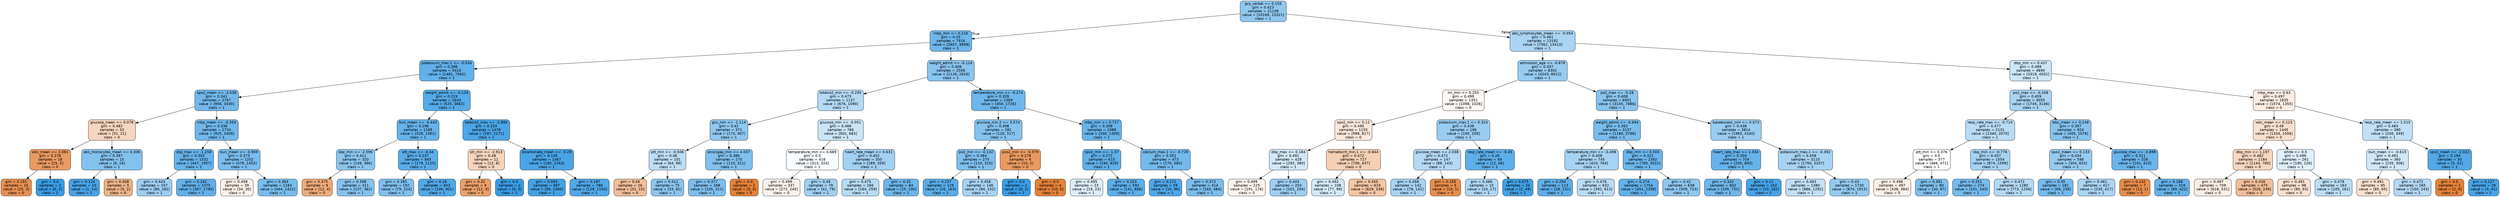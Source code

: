 digraph Tree {
node [shape=box, style="filled, rounded", color="black", fontname="helvetica"] ;
edge [fontname="helvetica"] ;
0 [label="gcs_verbal <= 0.155\ngini = 0.423\nsamples = 21108\nvalue = [10169, 23321]\nclass = 1", fillcolor="#8fc8f0"] ;
1 [label="mbp_min <= 0.216\ngini = 0.33\nsamples = 7916\nvalue = [2607, 9908]\nclass = 1", fillcolor="#6db7ec"] ;
0 -> 1 [labeldistance=2.5, labelangle=45, headlabel="True"] ;
2 [label="potassium_max.1 <= -0.034\ngini = 0.286\nsamples = 5410\nvalue = [1481, 7092]\nclass = 1", fillcolor="#62b1ea"] ;
1 -> 2 ;
3 [label="spo2_mean <= -3.539\ngini = 0.341\nsamples = 2767\nvalue = [956, 3430]\nclass = 1", fillcolor="#70b8ec"] ;
2 -> 3 ;
4 [label="glucose_mean <= 0.078\ngini = 0.482\nsamples = 33\nvalue = [31, 21]\nclass = 0", fillcolor="#f7d6bf"] ;
3 -> 4 ;
5 [label="wbc_mean <= 2.081\ngini = 0.278\nsamples = 18\nvalue = [25, 5]\nclass = 0", fillcolor="#ea9a61"] ;
4 -> 5 ;
6 [label="gini = 0.191\nsamples = 16\nvalue = [25, 3]\nclass = 0", fillcolor="#e89051"] ;
5 -> 6 ;
7 [label="gini = 0.0\nsamples = 2\nvalue = [0, 2]\nclass = 1", fillcolor="#399de5"] ;
5 -> 7 ;
8 [label="abs_monocytes_mean <= 0.306\ngini = 0.397\nsamples = 15\nvalue = [6, 16]\nclass = 1", fillcolor="#83c2ef"] ;
4 -> 8 ;
9 [label="gini = 0.124\nsamples = 10\nvalue = [1, 14]\nclass = 1", fillcolor="#47a4e7"] ;
8 -> 9 ;
10 [label="gini = 0.408\nsamples = 5\nvalue = [5, 2]\nclass = 0", fillcolor="#efb388"] ;
8 -> 10 ;
11 [label="mbp_mean <= -0.354\ngini = 0.336\nsamples = 2734\nvalue = [925, 3409]\nclass = 1", fillcolor="#6fb8ec"] ;
3 -> 11 ;
12 [label="sbp_max <= -1.258\ngini = 0.303\nsamples = 1532\nvalue = [447, 1957]\nclass = 1", fillcolor="#66b3eb"] ;
11 -> 12 ;
13 [label="gini = 0.443\nsamples = 157\nvalue = [80, 162]\nclass = 1", fillcolor="#9bcdf2"] ;
12 -> 13 ;
14 [label="gini = 0.282\nsamples = 1375\nvalue = [367, 1795]\nclass = 1", fillcolor="#61b1ea"] ;
12 -> 14 ;
15 [label="bun_mean <= -0.909\ngini = 0.373\nsamples = 1202\nvalue = [478, 1452]\nclass = 1", fillcolor="#7abdee"] ;
11 -> 15 ;
16 [label="gini = 0.498\nsamples = 39\nvalue = [34, 30]\nclass = 0", fillcolor="#fcf0e8"] ;
15 -> 16 ;
17 [label="gini = 0.363\nsamples = 1163\nvalue = [444, 1422]\nclass = 1", fillcolor="#77bced"] ;
15 -> 17 ;
18 [label="weight_admit <= -0.128\ngini = 0.219\nsamples = 2643\nvalue = [525, 3662]\nclass = 1", fillcolor="#55abe9"] ;
2 -> 18 ;
19 [label="bun_mean <= -0.443\ngini = 0.296\nsamples = 1165\nvalue = [328, 1491]\nclass = 1", fillcolor="#65b3eb"] ;
18 -> 19 ;
20 [label="sbp_min <= -2.596\ngini = 0.411\nsamples = 320\nvalue = [149, 366]\nclass = 1", fillcolor="#8ac5f0"] ;
19 -> 20 ;
21 [label="gini = 0.375\nsamples = 9\nvalue = [12, 4]\nclass = 0", fillcolor="#eeab7b"] ;
20 -> 21 ;
22 [label="gini = 0.398\nsamples = 311\nvalue = [137, 362]\nclass = 1", fillcolor="#84c2ef"] ;
20 -> 22 ;
23 [label="ptt_max <= -0.44\ngini = 0.237\nsamples = 845\nvalue = [179, 1125]\nclass = 1", fillcolor="#59ade9"] ;
19 -> 23 ;
24 [label="gini = 0.385\nsamples = 192\nvalue = [79, 224]\nclass = 1", fillcolor="#7fc0ee"] ;
23 -> 24 ;
25 [label="gini = 0.18\nsamples = 653\nvalue = [100, 901]\nclass = 1", fillcolor="#4fa8e8"] ;
23 -> 25 ;
26 [label="totalco2_max <= -2.894\ngini = 0.153\nsamples = 1478\nvalue = [197, 2171]\nclass = 1", fillcolor="#4ba6e7"] ;
18 -> 26 ;
27 [label="ph_min <= -2.913\ngini = 0.48\nsamples = 11\nvalue = [12, 8]\nclass = 0", fillcolor="#f6d5bd"] ;
26 -> 27 ;
28 [label="gini = 0.32\nsamples = 9\nvalue = [12, 3]\nclass = 0", fillcolor="#eca06a"] ;
27 -> 28 ;
29 [label="gini = 0.0\nsamples = 2\nvalue = [0, 5]\nclass = 1", fillcolor="#399de5"] ;
27 -> 29 ;
30 [label="bicarbonate_mean <= -0.29\ngini = 0.145\nsamples = 1467\nvalue = [185, 2163]\nclass = 1", fillcolor="#4aa5e7"] ;
26 -> 30 ;
31 [label="gini = 0.095\nsamples = 687\nvalue = [56, 1060]\nclass = 1", fillcolor="#43a2e6"] ;
30 -> 31 ;
32 [label="gini = 0.187\nsamples = 780\nvalue = [129, 1103]\nclass = 1", fillcolor="#50a8e8"] ;
30 -> 32 ;
33 [label="weight_admit <= -0.124\ngini = 0.408\nsamples = 2506\nvalue = [1126, 2816]\nclass = 1", fillcolor="#88c4ef"] ;
1 -> 33 ;
34 [label="totalco2_min <= -0.295\ngini = 0.473\nsamples = 1137\nvalue = [676, 1090]\nclass = 1", fillcolor="#b4daf5"] ;
33 -> 34 ;
35 [label="gcs_min <= -1.114\ngini = 0.42\nsamples = 371\nvalue = [174, 407]\nclass = 1", fillcolor="#8ec7f0"] ;
34 -> 35 ;
36 [label="ptt_min <= -0.506\ngini = 0.48\nsamples = 101\nvalue = [64, 96]\nclass = 1", fillcolor="#bddef6"] ;
35 -> 36 ;
37 [label="gini = 0.44\nsamples = 26\nvalue = [31, 15]\nclass = 0", fillcolor="#f2be99"] ;
36 -> 37 ;
38 [label="gini = 0.411\nsamples = 75\nvalue = [33, 81]\nclass = 1", fillcolor="#8ac5f0"] ;
36 -> 38 ;
39 [label="aniongap_min <= 4.037\ngini = 0.386\nsamples = 270\nvalue = [110, 311]\nclass = 1", fillcolor="#7fc0ee"] ;
35 -> 39 ;
40 [label="gini = 0.377\nsamples = 268\nvalue = [105, 311]\nclass = 1", fillcolor="#7cbeee"] ;
39 -> 40 ;
41 [label="gini = 0.0\nsamples = 2\nvalue = [5, 0]\nclass = 0", fillcolor="#e58139"] ;
39 -> 41 ;
42 [label="glucose_min <= -0.051\ngini = 0.488\nsamples = 766\nvalue = [502, 683]\nclass = 1", fillcolor="#cbe5f8"] ;
34 -> 42 ;
43 [label="temperature_min <= 0.689\ngini = 0.5\nsamples = 416\nvalue = [313, 324]\nclass = 1", fillcolor="#f8fcfe"] ;
42 -> 43 ;
44 [label="gini = 0.499\nsamples = 337\nvalue = [272, 245]\nclass = 0", fillcolor="#fcf2eb"] ;
43 -> 44 ;
45 [label="gini = 0.45\nsamples = 79\nvalue = [41, 79]\nclass = 1", fillcolor="#a0d0f2"] ;
43 -> 45 ;
46 [label="heart_rate_mean <= 0.631\ngini = 0.452\nsamples = 350\nvalue = [189, 359]\nclass = 1", fillcolor="#a1d1f3"] ;
42 -> 46 ;
47 [label="gini = 0.475\nsamples = 266\nvalue = [164, 259]\nclass = 1", fillcolor="#b6dbf5"] ;
46 -> 47 ;
48 [label="gini = 0.32\nsamples = 84\nvalue = [25, 100]\nclass = 1", fillcolor="#6ab6ec"] ;
46 -> 48 ;
49 [label="temperature_min <= -0.274\ngini = 0.328\nsamples = 1369\nvalue = [450, 1726]\nclass = 1", fillcolor="#6db7ec"] ;
33 -> 49 ;
50 [label="glucose_min.2 <= 3.574\ngini = 0.398\nsamples = 281\nvalue = [120, 317]\nclass = 1", fillcolor="#84c2ef"] ;
49 -> 50 ;
51 [label="po2_min <= -0.132\ngini = 0.384\nsamples = 275\nvalue = [110, 315]\nclass = 1", fillcolor="#7ebfee"] ;
50 -> 51 ;
52 [label="gini = 0.237\nsamples = 129\nvalue = [26, 163]\nclass = 1", fillcolor="#59ade9"] ;
51 -> 52 ;
53 [label="gini = 0.458\nsamples = 146\nvalue = [84, 152]\nclass = 1", fillcolor="#a6d3f3"] ;
51 -> 53 ;
54 [label="pco2_min <= -0.579\ngini = 0.278\nsamples = 6\nvalue = [10, 2]\nclass = 0", fillcolor="#ea9a61"] ;
50 -> 54 ;
55 [label="gini = 0.0\nsamples = 2\nvalue = [0, 2]\nclass = 1", fillcolor="#399de5"] ;
54 -> 55 ;
56 [label="gini = 0.0\nsamples = 4\nvalue = [10, 0]\nclass = 0", fillcolor="#e58139"] ;
54 -> 56 ;
57 [label="mbp_min <= 0.727\ngini = 0.308\nsamples = 1088\nvalue = [330, 1409]\nclass = 1", fillcolor="#67b4eb"] ;
49 -> 57 ;
58 [label="spo2_min <= -1.07\ngini = 0.271\nsamples = 615\nvalue = [160, 829]\nclass = 1", fillcolor="#5fb0ea"] ;
57 -> 58 ;
59 [label="gini = 0.495\nsamples = 23\nvalue = [19, 23]\nclass = 1", fillcolor="#ddeefa"] ;
58 -> 59 ;
60 [label="gini = 0.253\nsamples = 592\nvalue = [141, 806]\nclass = 1", fillcolor="#5caeea"] ;
58 -> 60 ;
61 [label="calcium_max.1 <= -0.728\ngini = 0.351\nsamples = 473\nvalue = [170, 580]\nclass = 1", fillcolor="#73baed"] ;
57 -> 61 ;
62 [label="gini = 0.171\nsamples = 59\nvalue = [10, 96]\nclass = 1", fillcolor="#4ea7e8"] ;
61 -> 62 ;
63 [label="gini = 0.373\nsamples = 414\nvalue = [160, 484]\nclass = 1", fillcolor="#7abdee"] ;
61 -> 63 ;
64 [label="abs_lymphocytes_mean <= -0.054\ngini = 0.461\nsamples = 13192\nvalue = [7562, 13413]\nclass = 1", fillcolor="#a9d4f4"] ;
0 -> 64 [labeldistance=2.5, labelangle=-45, headlabel="False"] ;
65 [label="admission_age <= -0.878\ngini = 0.437\nsamples = 8302\nvalue = [4243, 8912]\nclass = 1", fillcolor="#97ccf1"] ;
64 -> 65 ;
66 [label="inr_min <= 0.255\ngini = 0.499\nsamples = 1351\nvalue = [1098, 1026]\nclass = 0", fillcolor="#fdf7f2"] ;
65 -> 66 ;
67 [label="spo2_min <= 0.12\ngini = 0.495\nsamples = 1155\nvalue = [998, 817]\nclass = 0", fillcolor="#fae8db"] ;
66 -> 67 ;
68 [label="dbp_max <= 0.184\ngini = 0.491\nsamples = 428\nvalue = [292, 380]\nclass = 1", fillcolor="#d1e8f9"] ;
67 -> 68 ;
69 [label="gini = 0.499\nsamples = 225\nvalue = [191, 176]\nclass = 0", fillcolor="#fdf5ef"] ;
68 -> 69 ;
70 [label="gini = 0.443\nsamples = 203\nvalue = [101, 204]\nclass = 1", fillcolor="#9bcef2"] ;
68 -> 70 ;
71 [label="hematocrit_min.1 <= -0.844\ngini = 0.472\nsamples = 727\nvalue = [706, 437]\nclass = 0", fillcolor="#f5cfb4"] ;
67 -> 71 ;
72 [label="gini = 0.492\nsamples = 108\nvalue = [77, 99]\nclass = 1", fillcolor="#d3e9f9"] ;
71 -> 72 ;
73 [label="gini = 0.455\nsamples = 619\nvalue = [629, 338]\nclass = 0", fillcolor="#f3c5a3"] ;
71 -> 73 ;
74 [label="potassium_max.1 <= 0.324\ngini = 0.438\nsamples = 196\nvalue = [100, 209]\nclass = 1", fillcolor="#98ccf1"] ;
66 -> 74 ;
75 [label="glucose_mean <= 2.038\ngini = 0.472\nsamples = 147\nvalue = [88, 143]\nclass = 1", fillcolor="#b3d9f5"] ;
74 -> 75 ;
76 [label="gini = 0.458\nsamples = 142\nvalue = [78, 142]\nclass = 1", fillcolor="#a6d3f3"] ;
75 -> 76 ;
77 [label="gini = 0.165\nsamples = 5\nvalue = [10, 1]\nclass = 0", fillcolor="#e88e4d"] ;
75 -> 77 ;
78 [label="resp_rate_mean <= -0.45\ngini = 0.26\nsamples = 49\nvalue = [12, 66]\nclass = 1", fillcolor="#5dafea"] ;
74 -> 78 ;
79 [label="gini = 0.466\nsamples = 15\nvalue = [10, 17]\nclass = 1", fillcolor="#add7f4"] ;
78 -> 79 ;
80 [label="gini = 0.075\nsamples = 34\nvalue = [2, 49]\nclass = 1", fillcolor="#41a1e6"] ;
78 -> 80 ;
81 [label="po2_max <= -0.28\ngini = 0.408\nsamples = 6951\nvalue = [3145, 7886]\nclass = 1", fillcolor="#88c4ef"] ;
65 -> 81 ;
82 [label="weight_admit <= -0.694\ngini = 0.362\nsamples = 3137\nvalue = [1180, 3786]\nclass = 1", fillcolor="#77bced"] ;
81 -> 82 ;
83 [label="temperature_min <= -0.498\ngini = 0.458\nsamples = 745\nvalue = [420, 764]\nclass = 1", fillcolor="#a6d3f3"] ;
82 -> 83 ;
84 [label="gini = 0.264\nsamples = 113\nvalue = [28, 151]\nclass = 1", fillcolor="#5eafea"] ;
83 -> 84 ;
85 [label="gini = 0.476\nsamples = 632\nvalue = [392, 613]\nclass = 1", fillcolor="#b8dcf6"] ;
83 -> 85 ;
86 [label="dbp_min <= 0.503\ngini = 0.321\nsamples = 2392\nvalue = [760, 3022]\nclass = 1", fillcolor="#6bb6ec"] ;
82 -> 86 ;
87 [label="gini = 0.274\nsamples = 1754\nvalue = [451, 2299]\nclass = 1", fillcolor="#60b0ea"] ;
86 -> 87 ;
88 [label="gini = 0.42\nsamples = 638\nvalue = [309, 723]\nclass = 1", fillcolor="#8ec7f0"] ;
86 -> 88 ;
89 [label="baseexcess_min <= 0.073\ngini = 0.438\nsamples = 3814\nvalue = [1965, 4100]\nclass = 1", fillcolor="#98ccf1"] ;
81 -> 89 ;
90 [label="heart_rate_max <= 1.034\ngini = 0.304\nsamples = 704\nvalue = [205, 893]\nclass = 1", fillcolor="#66b3eb"] ;
89 -> 90 ;
91 [label="gini = 0.332\nsamples = 602\nvalue = [195, 731]\nclass = 1", fillcolor="#6eb7ec"] ;
90 -> 91 ;
92 [label="gini = 0.11\nsamples = 102\nvalue = [10, 162]\nclass = 1", fillcolor="#45a3e7"] ;
90 -> 92 ;
93 [label="potassium_max.1 <= -0.392\ngini = 0.458\nsamples = 3110\nvalue = [1760, 3207]\nclass = 1", fillcolor="#a6d3f3"] ;
89 -> 93 ;
94 [label="gini = 0.483\nsamples = 1380\nvalue = [886, 1292]\nclass = 1", fillcolor="#c1e0f7"] ;
93 -> 94 ;
95 [label="gini = 0.43\nsamples = 1730\nvalue = [874, 1915]\nclass = 1", fillcolor="#93caf1"] ;
93 -> 95 ;
96 [label="dbp_min <= 0.437\ngini = 0.489\nsamples = 4890\nvalue = [3319, 4501]\nclass = 1", fillcolor="#cbe5f8"] ;
64 -> 96 ;
97 [label="po2_max <= -0.208\ngini = 0.459\nsamples = 3055\nvalue = [1745, 3146]\nclass = 1", fillcolor="#a7d3f3"] ;
96 -> 97 ;
98 [label="resp_rate_max <= -0.714\ngini = 0.477\nsamples = 2131\nvalue = [1340, 2070]\nclass = 1", fillcolor="#b9dcf6"] ;
97 -> 98 ;
99 [label="ptt_min <= 0.376\ngini = 0.5\nsamples = 577\nvalue = [466, 471]\nclass = 1", fillcolor="#fdfeff"] ;
98 -> 99 ;
100 [label="gini = 0.498\nsamples = 497\nvalue = [436, 384]\nclass = 0", fillcolor="#fcf0e7"] ;
99 -> 100 ;
101 [label="gini = 0.381\nsamples = 80\nvalue = [30, 87]\nclass = 1", fillcolor="#7dbfee"] ;
99 -> 101 ;
102 [label="sbp_min <= -0.776\ngini = 0.457\nsamples = 1554\nvalue = [874, 1599]\nclass = 1", fillcolor="#a5d3f3"] ;
98 -> 102 ;
103 [label="gini = 0.351\nsamples = 274\nvalue = [101, 343]\nclass = 1", fillcolor="#73baed"] ;
102 -> 103 ;
104 [label="gini = 0.472\nsamples = 1280\nvalue = [773, 1256]\nclass = 1", fillcolor="#b3d9f5"] ;
102 -> 104 ;
105 [label="wbc_mean <= 0.248\ngini = 0.397\nsamples = 924\nvalue = [405, 1076]\nclass = 1", fillcolor="#84c2ef"] ;
97 -> 105 ;
106 [label="spo2_mean <= 0.133\ngini = 0.434\nsamples = 598\nvalue = [304, 653]\nclass = 1", fillcolor="#95cbf1"] ;
105 -> 106 ;
107 [label="gini = 0.35\nsamples = 181\nvalue = [69, 236]\nclass = 1", fillcolor="#73baed"] ;
106 -> 107 ;
108 [label="gini = 0.461\nsamples = 417\nvalue = [235, 417]\nclass = 1", fillcolor="#a9d4f4"] ;
106 -> 108 ;
109 [label="glucose_max <= -0.898\ngini = 0.311\nsamples = 326\nvalue = [101, 423]\nclass = 1", fillcolor="#68b4eb"] ;
105 -> 109 ;
110 [label="gini = 0.142\nsamples = 7\nvalue = [12, 1]\nclass = 0", fillcolor="#e78c49"] ;
109 -> 110 ;
111 [label="gini = 0.288\nsamples = 319\nvalue = [89, 422]\nclass = 1", fillcolor="#63b2ea"] ;
109 -> 111 ;
112 [label="mbp_max <= 0.63\ngini = 0.497\nsamples = 1835\nvalue = [1574, 1355]\nclass = 0", fillcolor="#fbede3"] ;
96 -> 112 ;
113 [label="wbc_mean <= 0.223\ngini = 0.49\nsamples = 1445\nvalue = [1334, 1006]\nclass = 0", fillcolor="#f9e0ce"] ;
112 -> 113 ;
114 [label="dbp_min <= 1.197\ngini = 0.482\nsamples = 1184\nvalue = [1144, 780]\nclass = 0", fillcolor="#f7d7c0"] ;
113 -> 114 ;
115 [label="gini = 0.497\nsamples = 709\nvalue = [618, 531]\nclass = 0", fillcolor="#fbede3"] ;
114 -> 115 ;
116 [label="gini = 0.436\nsamples = 475\nvalue = [526, 249]\nclass = 0", fillcolor="#f1bd97"] ;
114 -> 116 ;
117 [label="white <= 0.5\ngini = 0.496\nsamples = 261\nvalue = [190, 226]\nclass = 1", fillcolor="#dfeffb"] ;
113 -> 117 ;
118 [label="gini = 0.491\nsamples = 98\nvalue = [85, 65]\nclass = 0", fillcolor="#f9e1d0"] ;
117 -> 118 ;
119 [label="gini = 0.478\nsamples = 163\nvalue = [105, 161]\nclass = 1", fillcolor="#baddf6"] ;
117 -> 119 ;
120 [label="resp_rate_mean <= 1.515\ngini = 0.483\nsamples = 390\nvalue = [240, 349]\nclass = 1", fillcolor="#c1e0f7"] ;
112 -> 120 ;
121 [label="bun_mean <= -0.615\ngini = 0.491\nsamples = 360\nvalue = [235, 308]\nclass = 1", fillcolor="#d0e8f9"] ;
120 -> 121 ;
122 [label="gini = 0.491\nsamples = 95\nvalue = [85, 65]\nclass = 0", fillcolor="#f9e1d0"] ;
121 -> 122 ;
123 [label="gini = 0.472\nsamples = 265\nvalue = [150, 243]\nclass = 1", fillcolor="#b3d9f5"] ;
121 -> 123 ;
124 [label="spo2_mean <= -2.022\ngini = 0.194\nsamples = 30\nvalue = [5, 41]\nclass = 1", fillcolor="#51a9e8"] ;
120 -> 124 ;
125 [label="gini = 0.0\nsamples = 1\nvalue = [2, 0]\nclass = 0", fillcolor="#e58139"] ;
124 -> 125 ;
126 [label="gini = 0.127\nsamples = 29\nvalue = [3, 41]\nclass = 1", fillcolor="#47a4e7"] ;
124 -> 126 ;
}